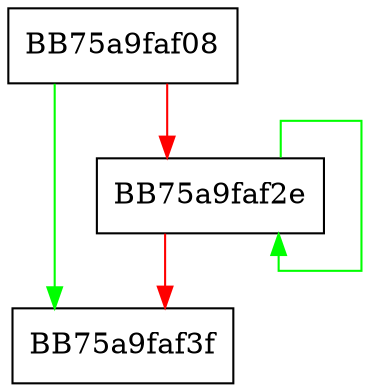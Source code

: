 digraph _Rep {
  node [shape="box"];
  graph [splines=ortho];
  BB75a9faf08 -> BB75a9faf3f [color="green"];
  BB75a9faf08 -> BB75a9faf2e [color="red"];
  BB75a9faf2e -> BB75a9faf2e [color="green"];
  BB75a9faf2e -> BB75a9faf3f [color="red"];
}